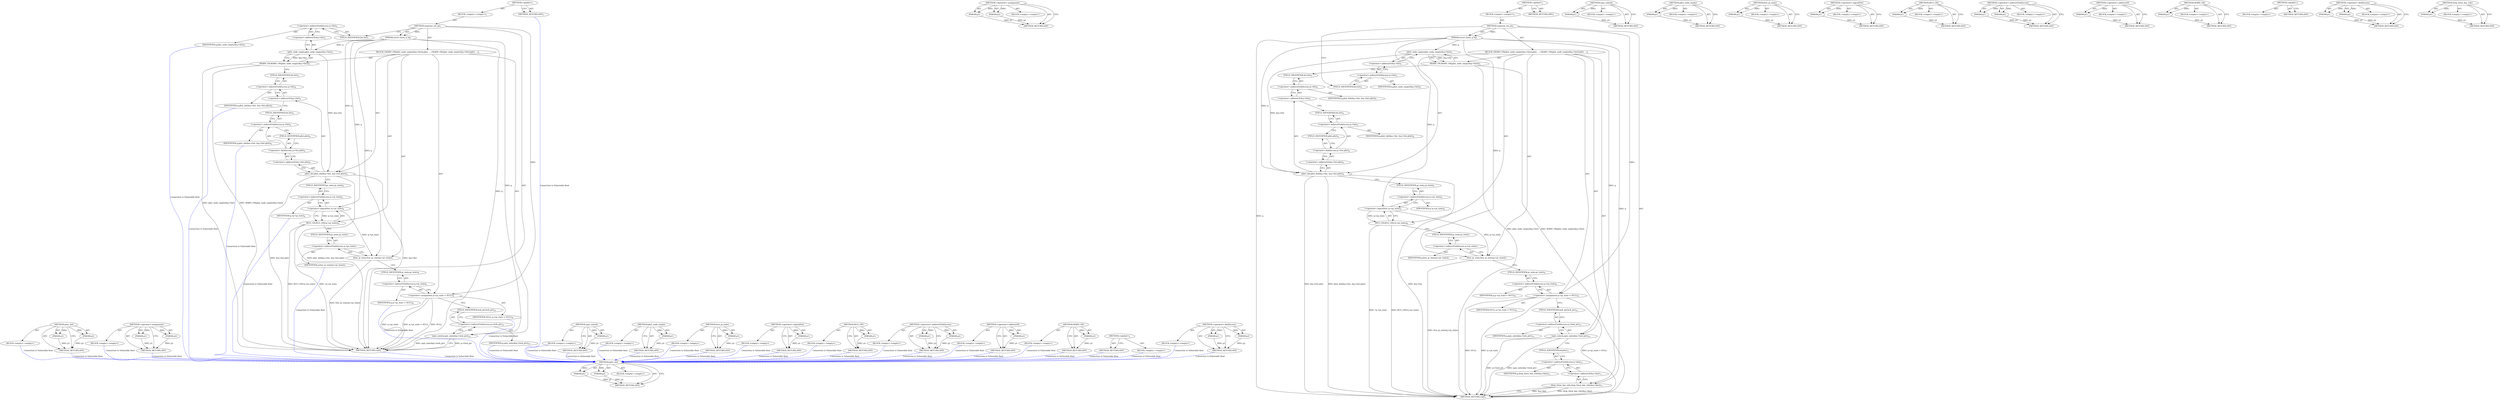 digraph "&lt;operator&gt;.fieldAccess" {
vulnerable_85 [label=<(METHOD,plist_del)>];
vulnerable_86 [label=<(PARAM,p1)>];
vulnerable_87 [label=<(PARAM,p2)>];
vulnerable_88 [label=<(BLOCK,&lt;empty&gt;,&lt;empty&gt;)>];
vulnerable_89 [label=<(METHOD_RETURN,ANY)>];
vulnerable_107 [label=<(METHOD,&lt;operator&gt;.assignment)>];
vulnerable_108 [label=<(PARAM,p1)>];
vulnerable_109 [label=<(PARAM,p2)>];
vulnerable_110 [label=<(BLOCK,&lt;empty&gt;,&lt;empty&gt;)>];
vulnerable_111 [label=<(METHOD_RETURN,ANY)>];
vulnerable_6 [label=<(METHOD,&lt;global&gt;)<SUB>1</SUB>>];
vulnerable_7 [label=<(BLOCK,&lt;empty&gt;,&lt;empty&gt;)<SUB>1</SUB>>];
vulnerable_8 [label=<(METHOD,unqueue_me_pi)<SUB>1</SUB>>];
vulnerable_9 [label=<(PARAM,struct futex_q *q)<SUB>1</SUB>>];
vulnerable_10 [label=<(BLOCK,{
	WARN_ON(plist_node_empty(&amp;q-&gt;list));
	plist_...,{
	WARN_ON(plist_node_empty(&amp;q-&gt;list));
	plist_...)<SUB>2</SUB>>];
vulnerable_11 [label=<(WARN_ON,WARN_ON(plist_node_empty(&amp;q-&gt;list)))<SUB>3</SUB>>];
vulnerable_12 [label=<(plist_node_empty,plist_node_empty(&amp;q-&gt;list))<SUB>3</SUB>>];
vulnerable_13 [label=<(&lt;operator&gt;.addressOf,&amp;q-&gt;list)<SUB>3</SUB>>];
vulnerable_14 [label=<(&lt;operator&gt;.indirectFieldAccess,q-&gt;list)<SUB>3</SUB>>];
vulnerable_15 [label=<(IDENTIFIER,q,plist_node_empty(&amp;q-&gt;list))<SUB>3</SUB>>];
vulnerable_16 [label=<(FIELD_IDENTIFIER,list,list)<SUB>3</SUB>>];
vulnerable_17 [label=<(plist_del,plist_del(&amp;q-&gt;list, &amp;q-&gt;list.plist))<SUB>4</SUB>>];
vulnerable_18 [label=<(&lt;operator&gt;.addressOf,&amp;q-&gt;list)<SUB>4</SUB>>];
vulnerable_19 [label=<(&lt;operator&gt;.indirectFieldAccess,q-&gt;list)<SUB>4</SUB>>];
vulnerable_20 [label=<(IDENTIFIER,q,plist_del(&amp;q-&gt;list, &amp;q-&gt;list.plist))<SUB>4</SUB>>];
vulnerable_21 [label=<(FIELD_IDENTIFIER,list,list)<SUB>4</SUB>>];
vulnerable_22 [label=<(&lt;operator&gt;.addressOf,&amp;q-&gt;list.plist)<SUB>4</SUB>>];
vulnerable_23 [label=<(&lt;operator&gt;.fieldAccess,q-&gt;list.plist)<SUB>4</SUB>>];
vulnerable_24 [label=<(&lt;operator&gt;.indirectFieldAccess,q-&gt;list)<SUB>4</SUB>>];
vulnerable_25 [label=<(IDENTIFIER,q,plist_del(&amp;q-&gt;list, &amp;q-&gt;list.plist))<SUB>4</SUB>>];
vulnerable_26 [label=<(FIELD_IDENTIFIER,list,list)<SUB>4</SUB>>];
vulnerable_27 [label=<(FIELD_IDENTIFIER,plist,plist)<SUB>4</SUB>>];
vulnerable_28 [label=<(BUG_ON,BUG_ON(!q-&gt;pi_state))<SUB>6</SUB>>];
vulnerable_29 [label=<(&lt;operator&gt;.logicalNot,!q-&gt;pi_state)<SUB>6</SUB>>];
vulnerable_30 [label=<(&lt;operator&gt;.indirectFieldAccess,q-&gt;pi_state)<SUB>6</SUB>>];
vulnerable_31 [label=<(IDENTIFIER,q,!q-&gt;pi_state)<SUB>6</SUB>>];
vulnerable_32 [label=<(FIELD_IDENTIFIER,pi_state,pi_state)<SUB>6</SUB>>];
vulnerable_33 [label=<(free_pi_state,free_pi_state(q-&gt;pi_state))<SUB>7</SUB>>];
vulnerable_34 [label=<(&lt;operator&gt;.indirectFieldAccess,q-&gt;pi_state)<SUB>7</SUB>>];
vulnerable_35 [label=<(IDENTIFIER,q,free_pi_state(q-&gt;pi_state))<SUB>7</SUB>>];
vulnerable_36 [label=<(FIELD_IDENTIFIER,pi_state,pi_state)<SUB>7</SUB>>];
vulnerable_37 [label=<(&lt;operator&gt;.assignment,q-&gt;pi_state = NULL)<SUB>8</SUB>>];
vulnerable_38 [label=<(&lt;operator&gt;.indirectFieldAccess,q-&gt;pi_state)<SUB>8</SUB>>];
vulnerable_39 [label=<(IDENTIFIER,q,q-&gt;pi_state = NULL)<SUB>8</SUB>>];
vulnerable_40 [label=<(FIELD_IDENTIFIER,pi_state,pi_state)<SUB>8</SUB>>];
vulnerable_41 [label=<(IDENTIFIER,NULL,q-&gt;pi_state = NULL)<SUB>8</SUB>>];
vulnerable_42 [label=<(spin_unlock,spin_unlock(q-&gt;lock_ptr))<SUB>10</SUB>>];
vulnerable_43 [label=<(&lt;operator&gt;.indirectFieldAccess,q-&gt;lock_ptr)<SUB>10</SUB>>];
vulnerable_44 [label=<(IDENTIFIER,q,spin_unlock(q-&gt;lock_ptr))<SUB>10</SUB>>];
vulnerable_45 [label=<(FIELD_IDENTIFIER,lock_ptr,lock_ptr)<SUB>10</SUB>>];
vulnerable_46 [label=<(drop_futex_key_refs,drop_futex_key_refs(&amp;q-&gt;key))<SUB>11</SUB>>];
vulnerable_47 [label=<(&lt;operator&gt;.addressOf,&amp;q-&gt;key)<SUB>11</SUB>>];
vulnerable_48 [label=<(&lt;operator&gt;.indirectFieldAccess,q-&gt;key)<SUB>11</SUB>>];
vulnerable_49 [label=<(IDENTIFIER,q,drop_futex_key_refs(&amp;q-&gt;key))<SUB>11</SUB>>];
vulnerable_50 [label=<(FIELD_IDENTIFIER,key,key)<SUB>11</SUB>>];
vulnerable_51 [label=<(METHOD_RETURN,void)<SUB>1</SUB>>];
vulnerable_53 [label=<(METHOD_RETURN,ANY)<SUB>1</SUB>>];
vulnerable_112 [label=<(METHOD,spin_unlock)>];
vulnerable_113 [label=<(PARAM,p1)>];
vulnerable_114 [label=<(BLOCK,&lt;empty&gt;,&lt;empty&gt;)>];
vulnerable_115 [label=<(METHOD_RETURN,ANY)>];
vulnerable_72 [label=<(METHOD,plist_node_empty)>];
vulnerable_73 [label=<(PARAM,p1)>];
vulnerable_74 [label=<(BLOCK,&lt;empty&gt;,&lt;empty&gt;)>];
vulnerable_75 [label=<(METHOD_RETURN,ANY)>];
vulnerable_103 [label=<(METHOD,free_pi_state)>];
vulnerable_104 [label=<(PARAM,p1)>];
vulnerable_105 [label=<(BLOCK,&lt;empty&gt;,&lt;empty&gt;)>];
vulnerable_106 [label=<(METHOD_RETURN,ANY)>];
vulnerable_99 [label=<(METHOD,&lt;operator&gt;.logicalNot)>];
vulnerable_100 [label=<(PARAM,p1)>];
vulnerable_101 [label=<(BLOCK,&lt;empty&gt;,&lt;empty&gt;)>];
vulnerable_102 [label=<(METHOD_RETURN,ANY)>];
vulnerable_95 [label=<(METHOD,BUG_ON)>];
vulnerable_96 [label=<(PARAM,p1)>];
vulnerable_97 [label=<(BLOCK,&lt;empty&gt;,&lt;empty&gt;)>];
vulnerable_98 [label=<(METHOD_RETURN,ANY)>];
vulnerable_80 [label=<(METHOD,&lt;operator&gt;.indirectFieldAccess)>];
vulnerable_81 [label=<(PARAM,p1)>];
vulnerable_82 [label=<(PARAM,p2)>];
vulnerable_83 [label=<(BLOCK,&lt;empty&gt;,&lt;empty&gt;)>];
vulnerable_84 [label=<(METHOD_RETURN,ANY)>];
vulnerable_76 [label=<(METHOD,&lt;operator&gt;.addressOf)>];
vulnerable_77 [label=<(PARAM,p1)>];
vulnerable_78 [label=<(BLOCK,&lt;empty&gt;,&lt;empty&gt;)>];
vulnerable_79 [label=<(METHOD_RETURN,ANY)>];
vulnerable_68 [label=<(METHOD,WARN_ON)>];
vulnerable_69 [label=<(PARAM,p1)>];
vulnerable_70 [label=<(BLOCK,&lt;empty&gt;,&lt;empty&gt;)>];
vulnerable_71 [label=<(METHOD_RETURN,ANY)>];
vulnerable_62 [label=<(METHOD,&lt;global&gt;)<SUB>1</SUB>>];
vulnerable_63 [label=<(BLOCK,&lt;empty&gt;,&lt;empty&gt;)>];
vulnerable_64 [label=<(METHOD_RETURN,ANY)>];
vulnerable_90 [label=<(METHOD,&lt;operator&gt;.fieldAccess)>];
vulnerable_91 [label=<(PARAM,p1)>];
vulnerable_92 [label=<(PARAM,p2)>];
vulnerable_93 [label=<(BLOCK,&lt;empty&gt;,&lt;empty&gt;)>];
vulnerable_94 [label=<(METHOD_RETURN,ANY)>];
vulnerable_116 [label=<(METHOD,drop_futex_key_refs)>];
vulnerable_117 [label=<(PARAM,p1)>];
vulnerable_118 [label=<(BLOCK,&lt;empty&gt;,&lt;empty&gt;)>];
vulnerable_119 [label=<(METHOD_RETURN,ANY)>];
fixed_80 [label=<(METHOD,plist_del)>];
fixed_81 [label=<(PARAM,p1)>];
fixed_82 [label=<(PARAM,p2)>];
fixed_83 [label=<(BLOCK,&lt;empty&gt;,&lt;empty&gt;)>];
fixed_84 [label=<(METHOD_RETURN,ANY)>];
fixed_102 [label=<(METHOD,&lt;operator&gt;.assignment)>];
fixed_103 [label=<(PARAM,p1)>];
fixed_104 [label=<(PARAM,p2)>];
fixed_105 [label=<(BLOCK,&lt;empty&gt;,&lt;empty&gt;)>];
fixed_106 [label=<(METHOD_RETURN,ANY)>];
fixed_6 [label=<(METHOD,&lt;global&gt;)<SUB>1</SUB>>];
fixed_7 [label=<(BLOCK,&lt;empty&gt;,&lt;empty&gt;)<SUB>1</SUB>>];
fixed_8 [label=<(METHOD,unqueue_me_pi)<SUB>1</SUB>>];
fixed_9 [label=<(PARAM,struct futex_q *q)<SUB>1</SUB>>];
fixed_10 [label=<(BLOCK,{
	WARN_ON(plist_node_empty(&amp;q-&gt;list));
	plist_...,{
	WARN_ON(plist_node_empty(&amp;q-&gt;list));
	plist_...)<SUB>2</SUB>>];
fixed_11 [label=<(WARN_ON,WARN_ON(plist_node_empty(&amp;q-&gt;list)))<SUB>3</SUB>>];
fixed_12 [label=<(plist_node_empty,plist_node_empty(&amp;q-&gt;list))<SUB>3</SUB>>];
fixed_13 [label=<(&lt;operator&gt;.addressOf,&amp;q-&gt;list)<SUB>3</SUB>>];
fixed_14 [label=<(&lt;operator&gt;.indirectFieldAccess,q-&gt;list)<SUB>3</SUB>>];
fixed_15 [label=<(IDENTIFIER,q,plist_node_empty(&amp;q-&gt;list))<SUB>3</SUB>>];
fixed_16 [label=<(FIELD_IDENTIFIER,list,list)<SUB>3</SUB>>];
fixed_17 [label=<(plist_del,plist_del(&amp;q-&gt;list, &amp;q-&gt;list.plist))<SUB>4</SUB>>];
fixed_18 [label=<(&lt;operator&gt;.addressOf,&amp;q-&gt;list)<SUB>4</SUB>>];
fixed_19 [label=<(&lt;operator&gt;.indirectFieldAccess,q-&gt;list)<SUB>4</SUB>>];
fixed_20 [label=<(IDENTIFIER,q,plist_del(&amp;q-&gt;list, &amp;q-&gt;list.plist))<SUB>4</SUB>>];
fixed_21 [label=<(FIELD_IDENTIFIER,list,list)<SUB>4</SUB>>];
fixed_22 [label=<(&lt;operator&gt;.addressOf,&amp;q-&gt;list.plist)<SUB>4</SUB>>];
fixed_23 [label=<(&lt;operator&gt;.fieldAccess,q-&gt;list.plist)<SUB>4</SUB>>];
fixed_24 [label=<(&lt;operator&gt;.indirectFieldAccess,q-&gt;list)<SUB>4</SUB>>];
fixed_25 [label=<(IDENTIFIER,q,plist_del(&amp;q-&gt;list, &amp;q-&gt;list.plist))<SUB>4</SUB>>];
fixed_26 [label=<(FIELD_IDENTIFIER,list,list)<SUB>4</SUB>>];
fixed_27 [label=<(FIELD_IDENTIFIER,plist,plist)<SUB>4</SUB>>];
fixed_28 [label=<(BUG_ON,BUG_ON(!q-&gt;pi_state))<SUB>6</SUB>>];
fixed_29 [label=<(&lt;operator&gt;.logicalNot,!q-&gt;pi_state)<SUB>6</SUB>>];
fixed_30 [label=<(&lt;operator&gt;.indirectFieldAccess,q-&gt;pi_state)<SUB>6</SUB>>];
fixed_31 [label=<(IDENTIFIER,q,!q-&gt;pi_state)<SUB>6</SUB>>];
fixed_32 [label=<(FIELD_IDENTIFIER,pi_state,pi_state)<SUB>6</SUB>>];
fixed_33 [label=<(free_pi_state,free_pi_state(q-&gt;pi_state))<SUB>7</SUB>>];
fixed_34 [label=<(&lt;operator&gt;.indirectFieldAccess,q-&gt;pi_state)<SUB>7</SUB>>];
fixed_35 [label=<(IDENTIFIER,q,free_pi_state(q-&gt;pi_state))<SUB>7</SUB>>];
fixed_36 [label=<(FIELD_IDENTIFIER,pi_state,pi_state)<SUB>7</SUB>>];
fixed_37 [label=<(&lt;operator&gt;.assignment,q-&gt;pi_state = NULL)<SUB>8</SUB>>];
fixed_38 [label=<(&lt;operator&gt;.indirectFieldAccess,q-&gt;pi_state)<SUB>8</SUB>>];
fixed_39 [label=<(IDENTIFIER,q,q-&gt;pi_state = NULL)<SUB>8</SUB>>];
fixed_40 [label=<(FIELD_IDENTIFIER,pi_state,pi_state)<SUB>8</SUB>>];
fixed_41 [label=<(IDENTIFIER,NULL,q-&gt;pi_state = NULL)<SUB>8</SUB>>];
fixed_42 [label=<(spin_unlock,spin_unlock(q-&gt;lock_ptr))<SUB>10</SUB>>];
fixed_43 [label=<(&lt;operator&gt;.indirectFieldAccess,q-&gt;lock_ptr)<SUB>10</SUB>>];
fixed_44 [label=<(IDENTIFIER,q,spin_unlock(q-&gt;lock_ptr))<SUB>10</SUB>>];
fixed_45 [label=<(FIELD_IDENTIFIER,lock_ptr,lock_ptr)<SUB>10</SUB>>];
fixed_46 [label=<(METHOD_RETURN,void)<SUB>1</SUB>>];
fixed_48 [label=<(METHOD_RETURN,ANY)<SUB>1</SUB>>];
fixed_107 [label=<(METHOD,spin_unlock)>];
fixed_108 [label=<(PARAM,p1)>];
fixed_109 [label=<(BLOCK,&lt;empty&gt;,&lt;empty&gt;)>];
fixed_110 [label=<(METHOD_RETURN,ANY)>];
fixed_67 [label=<(METHOD,plist_node_empty)>];
fixed_68 [label=<(PARAM,p1)>];
fixed_69 [label=<(BLOCK,&lt;empty&gt;,&lt;empty&gt;)>];
fixed_70 [label=<(METHOD_RETURN,ANY)>];
fixed_98 [label=<(METHOD,free_pi_state)>];
fixed_99 [label=<(PARAM,p1)>];
fixed_100 [label=<(BLOCK,&lt;empty&gt;,&lt;empty&gt;)>];
fixed_101 [label=<(METHOD_RETURN,ANY)>];
fixed_94 [label=<(METHOD,&lt;operator&gt;.logicalNot)>];
fixed_95 [label=<(PARAM,p1)>];
fixed_96 [label=<(BLOCK,&lt;empty&gt;,&lt;empty&gt;)>];
fixed_97 [label=<(METHOD_RETURN,ANY)>];
fixed_90 [label=<(METHOD,BUG_ON)>];
fixed_91 [label=<(PARAM,p1)>];
fixed_92 [label=<(BLOCK,&lt;empty&gt;,&lt;empty&gt;)>];
fixed_93 [label=<(METHOD_RETURN,ANY)>];
fixed_75 [label=<(METHOD,&lt;operator&gt;.indirectFieldAccess)>];
fixed_76 [label=<(PARAM,p1)>];
fixed_77 [label=<(PARAM,p2)>];
fixed_78 [label=<(BLOCK,&lt;empty&gt;,&lt;empty&gt;)>];
fixed_79 [label=<(METHOD_RETURN,ANY)>];
fixed_71 [label=<(METHOD,&lt;operator&gt;.addressOf)>];
fixed_72 [label=<(PARAM,p1)>];
fixed_73 [label=<(BLOCK,&lt;empty&gt;,&lt;empty&gt;)>];
fixed_74 [label=<(METHOD_RETURN,ANY)>];
fixed_63 [label=<(METHOD,WARN_ON)>];
fixed_64 [label=<(PARAM,p1)>];
fixed_65 [label=<(BLOCK,&lt;empty&gt;,&lt;empty&gt;)>];
fixed_66 [label=<(METHOD_RETURN,ANY)>];
fixed_57 [label=<(METHOD,&lt;global&gt;)<SUB>1</SUB>>];
fixed_58 [label=<(BLOCK,&lt;empty&gt;,&lt;empty&gt;)>];
fixed_59 [label=<(METHOD_RETURN,ANY)>];
fixed_85 [label=<(METHOD,&lt;operator&gt;.fieldAccess)>];
fixed_86 [label=<(PARAM,p1)>];
fixed_87 [label=<(PARAM,p2)>];
fixed_88 [label=<(BLOCK,&lt;empty&gt;,&lt;empty&gt;)>];
fixed_89 [label=<(METHOD_RETURN,ANY)>];
vulnerable_85 -> vulnerable_86  [key=0, label="AST: "];
vulnerable_85 -> vulnerable_86  [key=1, label="DDG: "];
vulnerable_85 -> vulnerable_88  [key=0, label="AST: "];
vulnerable_85 -> vulnerable_87  [key=0, label="AST: "];
vulnerable_85 -> vulnerable_87  [key=1, label="DDG: "];
vulnerable_85 -> vulnerable_89  [key=0, label="AST: "];
vulnerable_85 -> vulnerable_89  [key=1, label="CFG: "];
vulnerable_86 -> vulnerable_89  [key=0, label="DDG: p1"];
vulnerable_87 -> vulnerable_89  [key=0, label="DDG: p2"];
vulnerable_107 -> vulnerable_108  [key=0, label="AST: "];
vulnerable_107 -> vulnerable_108  [key=1, label="DDG: "];
vulnerable_107 -> vulnerable_110  [key=0, label="AST: "];
vulnerable_107 -> vulnerable_109  [key=0, label="AST: "];
vulnerable_107 -> vulnerable_109  [key=1, label="DDG: "];
vulnerable_107 -> vulnerable_111  [key=0, label="AST: "];
vulnerable_107 -> vulnerable_111  [key=1, label="CFG: "];
vulnerable_108 -> vulnerable_111  [key=0, label="DDG: p1"];
vulnerable_109 -> vulnerable_111  [key=0, label="DDG: p2"];
vulnerable_6 -> vulnerable_7  [key=0, label="AST: "];
vulnerable_6 -> vulnerable_53  [key=0, label="AST: "];
vulnerable_6 -> vulnerable_53  [key=1, label="CFG: "];
vulnerable_7 -> vulnerable_8  [key=0, label="AST: "];
vulnerable_8 -> vulnerable_9  [key=0, label="AST: "];
vulnerable_8 -> vulnerable_9  [key=1, label="DDG: "];
vulnerable_8 -> vulnerable_10  [key=0, label="AST: "];
vulnerable_8 -> vulnerable_51  [key=0, label="AST: "];
vulnerable_8 -> vulnerable_16  [key=0, label="CFG: "];
vulnerable_8 -> vulnerable_37  [key=0, label="DDG: "];
vulnerable_9 -> vulnerable_51  [key=0, label="DDG: q"];
vulnerable_9 -> vulnerable_17  [key=0, label="DDG: q"];
vulnerable_9 -> vulnerable_33  [key=0, label="DDG: q"];
vulnerable_9 -> vulnerable_42  [key=0, label="DDG: q"];
vulnerable_9 -> vulnerable_46  [key=0, label="DDG: q"];
vulnerable_9 -> vulnerable_12  [key=0, label="DDG: q"];
vulnerable_9 -> vulnerable_29  [key=0, label="DDG: q"];
vulnerable_10 -> vulnerable_11  [key=0, label="AST: "];
vulnerable_10 -> vulnerable_17  [key=0, label="AST: "];
vulnerable_10 -> vulnerable_28  [key=0, label="AST: "];
vulnerable_10 -> vulnerable_33  [key=0, label="AST: "];
vulnerable_10 -> vulnerable_37  [key=0, label="AST: "];
vulnerable_10 -> vulnerable_42  [key=0, label="AST: "];
vulnerable_10 -> vulnerable_46  [key=0, label="AST: "];
vulnerable_11 -> vulnerable_12  [key=0, label="AST: "];
vulnerable_11 -> vulnerable_21  [key=0, label="CFG: "];
vulnerable_11 -> vulnerable_51  [key=0, label="DDG: plist_node_empty(&amp;q-&gt;list)"];
vulnerable_11 -> vulnerable_51  [key=1, label="DDG: WARN_ON(plist_node_empty(&amp;q-&gt;list))"];
vulnerable_12 -> vulnerable_13  [key=0, label="AST: "];
vulnerable_12 -> vulnerable_11  [key=0, label="CFG: "];
vulnerable_12 -> vulnerable_11  [key=1, label="DDG: &amp;q-&gt;list"];
vulnerable_12 -> vulnerable_17  [key=0, label="DDG: &amp;q-&gt;list"];
vulnerable_13 -> vulnerable_14  [key=0, label="AST: "];
vulnerable_13 -> vulnerable_12  [key=0, label="CFG: "];
vulnerable_14 -> vulnerable_15  [key=0, label="AST: "];
vulnerable_14 -> vulnerable_16  [key=0, label="AST: "];
vulnerable_14 -> vulnerable_13  [key=0, label="CFG: "];
vulnerable_16 -> vulnerable_14  [key=0, label="CFG: "];
vulnerable_17 -> vulnerable_18  [key=0, label="AST: "];
vulnerable_17 -> vulnerable_22  [key=0, label="AST: "];
vulnerable_17 -> vulnerable_32  [key=0, label="CFG: "];
vulnerable_17 -> vulnerable_51  [key=0, label="DDG: &amp;q-&gt;list"];
vulnerable_17 -> vulnerable_51  [key=1, label="DDG: &amp;q-&gt;list.plist"];
vulnerable_17 -> vulnerable_51  [key=2, label="DDG: plist_del(&amp;q-&gt;list, &amp;q-&gt;list.plist)"];
vulnerable_18 -> vulnerable_19  [key=0, label="AST: "];
vulnerable_18 -> vulnerable_26  [key=0, label="CFG: "];
vulnerable_19 -> vulnerable_20  [key=0, label="AST: "];
vulnerable_19 -> vulnerable_21  [key=0, label="AST: "];
vulnerable_19 -> vulnerable_18  [key=0, label="CFG: "];
vulnerable_21 -> vulnerable_19  [key=0, label="CFG: "];
vulnerable_22 -> vulnerable_23  [key=0, label="AST: "];
vulnerable_22 -> vulnerable_17  [key=0, label="CFG: "];
vulnerable_23 -> vulnerable_24  [key=0, label="AST: "];
vulnerable_23 -> vulnerable_27  [key=0, label="AST: "];
vulnerable_23 -> vulnerable_22  [key=0, label="CFG: "];
vulnerable_24 -> vulnerable_25  [key=0, label="AST: "];
vulnerable_24 -> vulnerable_26  [key=0, label="AST: "];
vulnerable_24 -> vulnerable_27  [key=0, label="CFG: "];
vulnerable_26 -> vulnerable_24  [key=0, label="CFG: "];
vulnerable_27 -> vulnerable_23  [key=0, label="CFG: "];
vulnerable_28 -> vulnerable_29  [key=0, label="AST: "];
vulnerable_28 -> vulnerable_36  [key=0, label="CFG: "];
vulnerable_28 -> vulnerable_51  [key=0, label="DDG: !q-&gt;pi_state"];
vulnerable_28 -> vulnerable_51  [key=1, label="DDG: BUG_ON(!q-&gt;pi_state)"];
vulnerable_29 -> vulnerable_30  [key=0, label="AST: "];
vulnerable_29 -> vulnerable_28  [key=0, label="CFG: "];
vulnerable_29 -> vulnerable_28  [key=1, label="DDG: q-&gt;pi_state"];
vulnerable_29 -> vulnerable_33  [key=0, label="DDG: q-&gt;pi_state"];
vulnerable_30 -> vulnerable_31  [key=0, label="AST: "];
vulnerable_30 -> vulnerable_32  [key=0, label="AST: "];
vulnerable_30 -> vulnerable_29  [key=0, label="CFG: "];
vulnerable_32 -> vulnerable_30  [key=0, label="CFG: "];
vulnerable_33 -> vulnerable_34  [key=0, label="AST: "];
vulnerable_33 -> vulnerable_40  [key=0, label="CFG: "];
vulnerable_33 -> vulnerable_51  [key=0, label="DDG: free_pi_state(q-&gt;pi_state)"];
vulnerable_34 -> vulnerable_35  [key=0, label="AST: "];
vulnerable_34 -> vulnerable_36  [key=0, label="AST: "];
vulnerable_34 -> vulnerable_33  [key=0, label="CFG: "];
vulnerable_36 -> vulnerable_34  [key=0, label="CFG: "];
vulnerable_37 -> vulnerable_38  [key=0, label="AST: "];
vulnerable_37 -> vulnerable_41  [key=0, label="AST: "];
vulnerable_37 -> vulnerable_45  [key=0, label="CFG: "];
vulnerable_37 -> vulnerable_51  [key=0, label="DDG: q-&gt;pi_state"];
vulnerable_37 -> vulnerable_51  [key=1, label="DDG: q-&gt;pi_state = NULL"];
vulnerable_37 -> vulnerable_51  [key=2, label="DDG: NULL"];
vulnerable_38 -> vulnerable_39  [key=0, label="AST: "];
vulnerable_38 -> vulnerable_40  [key=0, label="AST: "];
vulnerable_38 -> vulnerable_37  [key=0, label="CFG: "];
vulnerable_40 -> vulnerable_38  [key=0, label="CFG: "];
vulnerable_42 -> vulnerable_43  [key=0, label="AST: "];
vulnerable_42 -> vulnerable_50  [key=0, label="CFG: "];
vulnerable_42 -> vulnerable_51  [key=0, label="DDG: q-&gt;lock_ptr"];
vulnerable_42 -> vulnerable_51  [key=1, label="DDG: spin_unlock(q-&gt;lock_ptr)"];
vulnerable_43 -> vulnerable_44  [key=0, label="AST: "];
vulnerable_43 -> vulnerable_45  [key=0, label="AST: "];
vulnerable_43 -> vulnerable_42  [key=0, label="CFG: "];
vulnerable_45 -> vulnerable_43  [key=0, label="CFG: "];
vulnerable_46 -> vulnerable_47  [key=0, label="AST: "];
vulnerable_46 -> vulnerable_51  [key=0, label="CFG: "];
vulnerable_46 -> vulnerable_51  [key=1, label="DDG: &amp;q-&gt;key"];
vulnerable_46 -> vulnerable_51  [key=2, label="DDG: drop_futex_key_refs(&amp;q-&gt;key)"];
vulnerable_47 -> vulnerable_48  [key=0, label="AST: "];
vulnerable_47 -> vulnerable_46  [key=0, label="CFG: "];
vulnerable_48 -> vulnerable_49  [key=0, label="AST: "];
vulnerable_48 -> vulnerable_50  [key=0, label="AST: "];
vulnerable_48 -> vulnerable_47  [key=0, label="CFG: "];
vulnerable_50 -> vulnerable_48  [key=0, label="CFG: "];
vulnerable_112 -> vulnerable_113  [key=0, label="AST: "];
vulnerable_112 -> vulnerable_113  [key=1, label="DDG: "];
vulnerable_112 -> vulnerable_114  [key=0, label="AST: "];
vulnerable_112 -> vulnerable_115  [key=0, label="AST: "];
vulnerable_112 -> vulnerable_115  [key=1, label="CFG: "];
vulnerable_113 -> vulnerable_115  [key=0, label="DDG: p1"];
vulnerable_72 -> vulnerable_73  [key=0, label="AST: "];
vulnerable_72 -> vulnerable_73  [key=1, label="DDG: "];
vulnerable_72 -> vulnerable_74  [key=0, label="AST: "];
vulnerable_72 -> vulnerable_75  [key=0, label="AST: "];
vulnerable_72 -> vulnerable_75  [key=1, label="CFG: "];
vulnerable_73 -> vulnerable_75  [key=0, label="DDG: p1"];
vulnerable_103 -> vulnerable_104  [key=0, label="AST: "];
vulnerable_103 -> vulnerable_104  [key=1, label="DDG: "];
vulnerable_103 -> vulnerable_105  [key=0, label="AST: "];
vulnerable_103 -> vulnerable_106  [key=0, label="AST: "];
vulnerable_103 -> vulnerable_106  [key=1, label="CFG: "];
vulnerable_104 -> vulnerable_106  [key=0, label="DDG: p1"];
vulnerable_99 -> vulnerable_100  [key=0, label="AST: "];
vulnerable_99 -> vulnerable_100  [key=1, label="DDG: "];
vulnerable_99 -> vulnerable_101  [key=0, label="AST: "];
vulnerable_99 -> vulnerable_102  [key=0, label="AST: "];
vulnerable_99 -> vulnerable_102  [key=1, label="CFG: "];
vulnerable_100 -> vulnerable_102  [key=0, label="DDG: p1"];
vulnerable_95 -> vulnerable_96  [key=0, label="AST: "];
vulnerable_95 -> vulnerable_96  [key=1, label="DDG: "];
vulnerable_95 -> vulnerable_97  [key=0, label="AST: "];
vulnerable_95 -> vulnerable_98  [key=0, label="AST: "];
vulnerable_95 -> vulnerable_98  [key=1, label="CFG: "];
vulnerable_96 -> vulnerable_98  [key=0, label="DDG: p1"];
vulnerable_80 -> vulnerable_81  [key=0, label="AST: "];
vulnerable_80 -> vulnerable_81  [key=1, label="DDG: "];
vulnerable_80 -> vulnerable_83  [key=0, label="AST: "];
vulnerable_80 -> vulnerable_82  [key=0, label="AST: "];
vulnerable_80 -> vulnerable_82  [key=1, label="DDG: "];
vulnerable_80 -> vulnerable_84  [key=0, label="AST: "];
vulnerable_80 -> vulnerable_84  [key=1, label="CFG: "];
vulnerable_81 -> vulnerable_84  [key=0, label="DDG: p1"];
vulnerable_82 -> vulnerable_84  [key=0, label="DDG: p2"];
vulnerable_76 -> vulnerable_77  [key=0, label="AST: "];
vulnerable_76 -> vulnerable_77  [key=1, label="DDG: "];
vulnerable_76 -> vulnerable_78  [key=0, label="AST: "];
vulnerable_76 -> vulnerable_79  [key=0, label="AST: "];
vulnerable_76 -> vulnerable_79  [key=1, label="CFG: "];
vulnerable_77 -> vulnerable_79  [key=0, label="DDG: p1"];
vulnerable_68 -> vulnerable_69  [key=0, label="AST: "];
vulnerable_68 -> vulnerable_69  [key=1, label="DDG: "];
vulnerable_68 -> vulnerable_70  [key=0, label="AST: "];
vulnerable_68 -> vulnerable_71  [key=0, label="AST: "];
vulnerable_68 -> vulnerable_71  [key=1, label="CFG: "];
vulnerable_69 -> vulnerable_71  [key=0, label="DDG: p1"];
vulnerable_62 -> vulnerable_63  [key=0, label="AST: "];
vulnerable_62 -> vulnerable_64  [key=0, label="AST: "];
vulnerable_62 -> vulnerable_64  [key=1, label="CFG: "];
vulnerable_90 -> vulnerable_91  [key=0, label="AST: "];
vulnerable_90 -> vulnerable_91  [key=1, label="DDG: "];
vulnerable_90 -> vulnerable_93  [key=0, label="AST: "];
vulnerable_90 -> vulnerable_92  [key=0, label="AST: "];
vulnerable_90 -> vulnerable_92  [key=1, label="DDG: "];
vulnerable_90 -> vulnerable_94  [key=0, label="AST: "];
vulnerable_90 -> vulnerable_94  [key=1, label="CFG: "];
vulnerable_91 -> vulnerable_94  [key=0, label="DDG: p1"];
vulnerable_92 -> vulnerable_94  [key=0, label="DDG: p2"];
vulnerable_116 -> vulnerable_117  [key=0, label="AST: "];
vulnerable_116 -> vulnerable_117  [key=1, label="DDG: "];
vulnerable_116 -> vulnerable_118  [key=0, label="AST: "];
vulnerable_116 -> vulnerable_119  [key=0, label="AST: "];
vulnerable_116 -> vulnerable_119  [key=1, label="CFG: "];
vulnerable_117 -> vulnerable_119  [key=0, label="DDG: p1"];
fixed_80 -> fixed_81  [key=0, label="AST: "];
fixed_80 -> fixed_81  [key=1, label="DDG: "];
fixed_80 -> fixed_83  [key=0, label="AST: "];
fixed_80 -> fixed_82  [key=0, label="AST: "];
fixed_80 -> fixed_82  [key=1, label="DDG: "];
fixed_80 -> fixed_84  [key=0, label="AST: "];
fixed_80 -> fixed_84  [key=1, label="CFG: "];
fixed_81 -> fixed_84  [key=0, label="DDG: p1"];
fixed_82 -> fixed_84  [key=0, label="DDG: p2"];
fixed_83 -> vulnerable_85  [color=blue, key=0, label="Connection to Vulnerable Root", penwidth="2.0", style=dashed];
fixed_84 -> vulnerable_85  [color=blue, key=0, label="Connection to Vulnerable Root", penwidth="2.0", style=dashed];
fixed_102 -> fixed_103  [key=0, label="AST: "];
fixed_102 -> fixed_103  [key=1, label="DDG: "];
fixed_102 -> fixed_105  [key=0, label="AST: "];
fixed_102 -> fixed_104  [key=0, label="AST: "];
fixed_102 -> fixed_104  [key=1, label="DDG: "];
fixed_102 -> fixed_106  [key=0, label="AST: "];
fixed_102 -> fixed_106  [key=1, label="CFG: "];
fixed_103 -> fixed_106  [key=0, label="DDG: p1"];
fixed_104 -> fixed_106  [key=0, label="DDG: p2"];
fixed_105 -> vulnerable_85  [color=blue, key=0, label="Connection to Vulnerable Root", penwidth="2.0", style=dashed];
fixed_106 -> vulnerable_85  [color=blue, key=0, label="Connection to Vulnerable Root", penwidth="2.0", style=dashed];
fixed_6 -> fixed_7  [key=0, label="AST: "];
fixed_6 -> fixed_48  [key=0, label="AST: "];
fixed_6 -> fixed_48  [key=1, label="CFG: "];
fixed_7 -> fixed_8  [key=0, label="AST: "];
fixed_8 -> fixed_9  [key=0, label="AST: "];
fixed_8 -> fixed_9  [key=1, label="DDG: "];
fixed_8 -> fixed_10  [key=0, label="AST: "];
fixed_8 -> fixed_46  [key=0, label="AST: "];
fixed_8 -> fixed_16  [key=0, label="CFG: "];
fixed_8 -> fixed_37  [key=0, label="DDG: "];
fixed_9 -> fixed_46  [key=0, label="DDG: q"];
fixed_9 -> fixed_17  [key=0, label="DDG: q"];
fixed_9 -> fixed_33  [key=0, label="DDG: q"];
fixed_9 -> fixed_42  [key=0, label="DDG: q"];
fixed_9 -> fixed_12  [key=0, label="DDG: q"];
fixed_9 -> fixed_29  [key=0, label="DDG: q"];
fixed_10 -> fixed_11  [key=0, label="AST: "];
fixed_10 -> fixed_17  [key=0, label="AST: "];
fixed_10 -> fixed_28  [key=0, label="AST: "];
fixed_10 -> fixed_33  [key=0, label="AST: "];
fixed_10 -> fixed_37  [key=0, label="AST: "];
fixed_10 -> fixed_42  [key=0, label="AST: "];
fixed_11 -> fixed_12  [key=0, label="AST: "];
fixed_11 -> fixed_21  [key=0, label="CFG: "];
fixed_11 -> fixed_46  [key=0, label="DDG: plist_node_empty(&amp;q-&gt;list)"];
fixed_11 -> fixed_46  [key=1, label="DDG: WARN_ON(plist_node_empty(&amp;q-&gt;list))"];
fixed_12 -> fixed_13  [key=0, label="AST: "];
fixed_12 -> fixed_11  [key=0, label="CFG: "];
fixed_12 -> fixed_11  [key=1, label="DDG: &amp;q-&gt;list"];
fixed_12 -> fixed_17  [key=0, label="DDG: &amp;q-&gt;list"];
fixed_13 -> fixed_14  [key=0, label="AST: "];
fixed_13 -> fixed_12  [key=0, label="CFG: "];
fixed_14 -> fixed_15  [key=0, label="AST: "];
fixed_14 -> fixed_16  [key=0, label="AST: "];
fixed_14 -> fixed_13  [key=0, label="CFG: "];
fixed_15 -> vulnerable_85  [color=blue, key=0, label="Connection to Vulnerable Root", penwidth="2.0", style=dashed];
fixed_16 -> fixed_14  [key=0, label="CFG: "];
fixed_17 -> fixed_18  [key=0, label="AST: "];
fixed_17 -> fixed_22  [key=0, label="AST: "];
fixed_17 -> fixed_32  [key=0, label="CFG: "];
fixed_17 -> fixed_46  [key=0, label="DDG: &amp;q-&gt;list"];
fixed_17 -> fixed_46  [key=1, label="DDG: &amp;q-&gt;list.plist"];
fixed_17 -> fixed_46  [key=2, label="DDG: plist_del(&amp;q-&gt;list, &amp;q-&gt;list.plist)"];
fixed_18 -> fixed_19  [key=0, label="AST: "];
fixed_18 -> fixed_26  [key=0, label="CFG: "];
fixed_19 -> fixed_20  [key=0, label="AST: "];
fixed_19 -> fixed_21  [key=0, label="AST: "];
fixed_19 -> fixed_18  [key=0, label="CFG: "];
fixed_20 -> vulnerable_85  [color=blue, key=0, label="Connection to Vulnerable Root", penwidth="2.0", style=dashed];
fixed_21 -> fixed_19  [key=0, label="CFG: "];
fixed_22 -> fixed_23  [key=0, label="AST: "];
fixed_22 -> fixed_17  [key=0, label="CFG: "];
fixed_23 -> fixed_24  [key=0, label="AST: "];
fixed_23 -> fixed_27  [key=0, label="AST: "];
fixed_23 -> fixed_22  [key=0, label="CFG: "];
fixed_24 -> fixed_25  [key=0, label="AST: "];
fixed_24 -> fixed_26  [key=0, label="AST: "];
fixed_24 -> fixed_27  [key=0, label="CFG: "];
fixed_25 -> vulnerable_85  [color=blue, key=0, label="Connection to Vulnerable Root", penwidth="2.0", style=dashed];
fixed_26 -> fixed_24  [key=0, label="CFG: "];
fixed_27 -> fixed_23  [key=0, label="CFG: "];
fixed_28 -> fixed_29  [key=0, label="AST: "];
fixed_28 -> fixed_36  [key=0, label="CFG: "];
fixed_28 -> fixed_46  [key=0, label="DDG: !q-&gt;pi_state"];
fixed_28 -> fixed_46  [key=1, label="DDG: BUG_ON(!q-&gt;pi_state)"];
fixed_29 -> fixed_30  [key=0, label="AST: "];
fixed_29 -> fixed_28  [key=0, label="CFG: "];
fixed_29 -> fixed_28  [key=1, label="DDG: q-&gt;pi_state"];
fixed_29 -> fixed_33  [key=0, label="DDG: q-&gt;pi_state"];
fixed_30 -> fixed_31  [key=0, label="AST: "];
fixed_30 -> fixed_32  [key=0, label="AST: "];
fixed_30 -> fixed_29  [key=0, label="CFG: "];
fixed_31 -> vulnerable_85  [color=blue, key=0, label="Connection to Vulnerable Root", penwidth="2.0", style=dashed];
fixed_32 -> fixed_30  [key=0, label="CFG: "];
fixed_33 -> fixed_34  [key=0, label="AST: "];
fixed_33 -> fixed_40  [key=0, label="CFG: "];
fixed_33 -> fixed_46  [key=0, label="DDG: free_pi_state(q-&gt;pi_state)"];
fixed_34 -> fixed_35  [key=0, label="AST: "];
fixed_34 -> fixed_36  [key=0, label="AST: "];
fixed_34 -> fixed_33  [key=0, label="CFG: "];
fixed_35 -> vulnerable_85  [color=blue, key=0, label="Connection to Vulnerable Root", penwidth="2.0", style=dashed];
fixed_36 -> fixed_34  [key=0, label="CFG: "];
fixed_37 -> fixed_38  [key=0, label="AST: "];
fixed_37 -> fixed_41  [key=0, label="AST: "];
fixed_37 -> fixed_45  [key=0, label="CFG: "];
fixed_37 -> fixed_46  [key=0, label="DDG: q-&gt;pi_state"];
fixed_37 -> fixed_46  [key=1, label="DDG: q-&gt;pi_state = NULL"];
fixed_37 -> fixed_46  [key=2, label="DDG: NULL"];
fixed_38 -> fixed_39  [key=0, label="AST: "];
fixed_38 -> fixed_40  [key=0, label="AST: "];
fixed_38 -> fixed_37  [key=0, label="CFG: "];
fixed_39 -> vulnerable_85  [color=blue, key=0, label="Connection to Vulnerable Root", penwidth="2.0", style=dashed];
fixed_40 -> fixed_38  [key=0, label="CFG: "];
fixed_41 -> vulnerable_85  [color=blue, key=0, label="Connection to Vulnerable Root", penwidth="2.0", style=dashed];
fixed_42 -> fixed_43  [key=0, label="AST: "];
fixed_42 -> fixed_46  [key=0, label="CFG: "];
fixed_42 -> fixed_46  [key=1, label="DDG: q-&gt;lock_ptr"];
fixed_42 -> fixed_46  [key=2, label="DDG: spin_unlock(q-&gt;lock_ptr)"];
fixed_43 -> fixed_44  [key=0, label="AST: "];
fixed_43 -> fixed_45  [key=0, label="AST: "];
fixed_43 -> fixed_42  [key=0, label="CFG: "];
fixed_44 -> vulnerable_85  [color=blue, key=0, label="Connection to Vulnerable Root", penwidth="2.0", style=dashed];
fixed_45 -> fixed_43  [key=0, label="CFG: "];
fixed_46 -> vulnerable_85  [color=blue, key=0, label="Connection to Vulnerable Root", penwidth="2.0", style=dashed];
fixed_48 -> vulnerable_85  [color=blue, key=0, label="Connection to Vulnerable Root", penwidth="2.0", style=dashed];
fixed_107 -> fixed_108  [key=0, label="AST: "];
fixed_107 -> fixed_108  [key=1, label="DDG: "];
fixed_107 -> fixed_109  [key=0, label="AST: "];
fixed_107 -> fixed_110  [key=0, label="AST: "];
fixed_107 -> fixed_110  [key=1, label="CFG: "];
fixed_108 -> fixed_110  [key=0, label="DDG: p1"];
fixed_109 -> vulnerable_85  [color=blue, key=0, label="Connection to Vulnerable Root", penwidth="2.0", style=dashed];
fixed_110 -> vulnerable_85  [color=blue, key=0, label="Connection to Vulnerable Root", penwidth="2.0", style=dashed];
fixed_67 -> fixed_68  [key=0, label="AST: "];
fixed_67 -> fixed_68  [key=1, label="DDG: "];
fixed_67 -> fixed_69  [key=0, label="AST: "];
fixed_67 -> fixed_70  [key=0, label="AST: "];
fixed_67 -> fixed_70  [key=1, label="CFG: "];
fixed_68 -> fixed_70  [key=0, label="DDG: p1"];
fixed_69 -> vulnerable_85  [color=blue, key=0, label="Connection to Vulnerable Root", penwidth="2.0", style=dashed];
fixed_70 -> vulnerable_85  [color=blue, key=0, label="Connection to Vulnerable Root", penwidth="2.0", style=dashed];
fixed_98 -> fixed_99  [key=0, label="AST: "];
fixed_98 -> fixed_99  [key=1, label="DDG: "];
fixed_98 -> fixed_100  [key=0, label="AST: "];
fixed_98 -> fixed_101  [key=0, label="AST: "];
fixed_98 -> fixed_101  [key=1, label="CFG: "];
fixed_99 -> fixed_101  [key=0, label="DDG: p1"];
fixed_100 -> vulnerable_85  [color=blue, key=0, label="Connection to Vulnerable Root", penwidth="2.0", style=dashed];
fixed_101 -> vulnerable_85  [color=blue, key=0, label="Connection to Vulnerable Root", penwidth="2.0", style=dashed];
fixed_94 -> fixed_95  [key=0, label="AST: "];
fixed_94 -> fixed_95  [key=1, label="DDG: "];
fixed_94 -> fixed_96  [key=0, label="AST: "];
fixed_94 -> fixed_97  [key=0, label="AST: "];
fixed_94 -> fixed_97  [key=1, label="CFG: "];
fixed_95 -> fixed_97  [key=0, label="DDG: p1"];
fixed_96 -> vulnerable_85  [color=blue, key=0, label="Connection to Vulnerable Root", penwidth="2.0", style=dashed];
fixed_97 -> vulnerable_85  [color=blue, key=0, label="Connection to Vulnerable Root", penwidth="2.0", style=dashed];
fixed_90 -> fixed_91  [key=0, label="AST: "];
fixed_90 -> fixed_91  [key=1, label="DDG: "];
fixed_90 -> fixed_92  [key=0, label="AST: "];
fixed_90 -> fixed_93  [key=0, label="AST: "];
fixed_90 -> fixed_93  [key=1, label="CFG: "];
fixed_91 -> fixed_93  [key=0, label="DDG: p1"];
fixed_92 -> vulnerable_85  [color=blue, key=0, label="Connection to Vulnerable Root", penwidth="2.0", style=dashed];
fixed_93 -> vulnerable_85  [color=blue, key=0, label="Connection to Vulnerable Root", penwidth="2.0", style=dashed];
fixed_75 -> fixed_76  [key=0, label="AST: "];
fixed_75 -> fixed_76  [key=1, label="DDG: "];
fixed_75 -> fixed_78  [key=0, label="AST: "];
fixed_75 -> fixed_77  [key=0, label="AST: "];
fixed_75 -> fixed_77  [key=1, label="DDG: "];
fixed_75 -> fixed_79  [key=0, label="AST: "];
fixed_75 -> fixed_79  [key=1, label="CFG: "];
fixed_76 -> fixed_79  [key=0, label="DDG: p1"];
fixed_77 -> fixed_79  [key=0, label="DDG: p2"];
fixed_78 -> vulnerable_85  [color=blue, key=0, label="Connection to Vulnerable Root", penwidth="2.0", style=dashed];
fixed_79 -> vulnerable_85  [color=blue, key=0, label="Connection to Vulnerable Root", penwidth="2.0", style=dashed];
fixed_71 -> fixed_72  [key=0, label="AST: "];
fixed_71 -> fixed_72  [key=1, label="DDG: "];
fixed_71 -> fixed_73  [key=0, label="AST: "];
fixed_71 -> fixed_74  [key=0, label="AST: "];
fixed_71 -> fixed_74  [key=1, label="CFG: "];
fixed_72 -> fixed_74  [key=0, label="DDG: p1"];
fixed_73 -> vulnerable_85  [color=blue, key=0, label="Connection to Vulnerable Root", penwidth="2.0", style=dashed];
fixed_74 -> vulnerable_85  [color=blue, key=0, label="Connection to Vulnerable Root", penwidth="2.0", style=dashed];
fixed_63 -> fixed_64  [key=0, label="AST: "];
fixed_63 -> fixed_64  [key=1, label="DDG: "];
fixed_63 -> fixed_65  [key=0, label="AST: "];
fixed_63 -> fixed_66  [key=0, label="AST: "];
fixed_63 -> fixed_66  [key=1, label="CFG: "];
fixed_64 -> fixed_66  [key=0, label="DDG: p1"];
fixed_65 -> vulnerable_85  [color=blue, key=0, label="Connection to Vulnerable Root", penwidth="2.0", style=dashed];
fixed_66 -> vulnerable_85  [color=blue, key=0, label="Connection to Vulnerable Root", penwidth="2.0", style=dashed];
fixed_57 -> fixed_58  [key=0, label="AST: "];
fixed_57 -> fixed_59  [key=0, label="AST: "];
fixed_57 -> fixed_59  [key=1, label="CFG: "];
fixed_58 -> vulnerable_85  [color=blue, key=0, label="Connection to Vulnerable Root", penwidth="2.0", style=dashed];
fixed_59 -> vulnerable_85  [color=blue, key=0, label="Connection to Vulnerable Root", penwidth="2.0", style=dashed];
fixed_85 -> fixed_86  [key=0, label="AST: "];
fixed_85 -> fixed_86  [key=1, label="DDG: "];
fixed_85 -> fixed_88  [key=0, label="AST: "];
fixed_85 -> fixed_87  [key=0, label="AST: "];
fixed_85 -> fixed_87  [key=1, label="DDG: "];
fixed_85 -> fixed_89  [key=0, label="AST: "];
fixed_85 -> fixed_89  [key=1, label="CFG: "];
fixed_86 -> fixed_89  [key=0, label="DDG: p1"];
fixed_87 -> fixed_89  [key=0, label="DDG: p2"];
fixed_88 -> vulnerable_85  [color=blue, key=0, label="Connection to Vulnerable Root", penwidth="2.0", style=dashed];
fixed_89 -> vulnerable_85  [color=blue, key=0, label="Connection to Vulnerable Root", penwidth="2.0", style=dashed];
}
